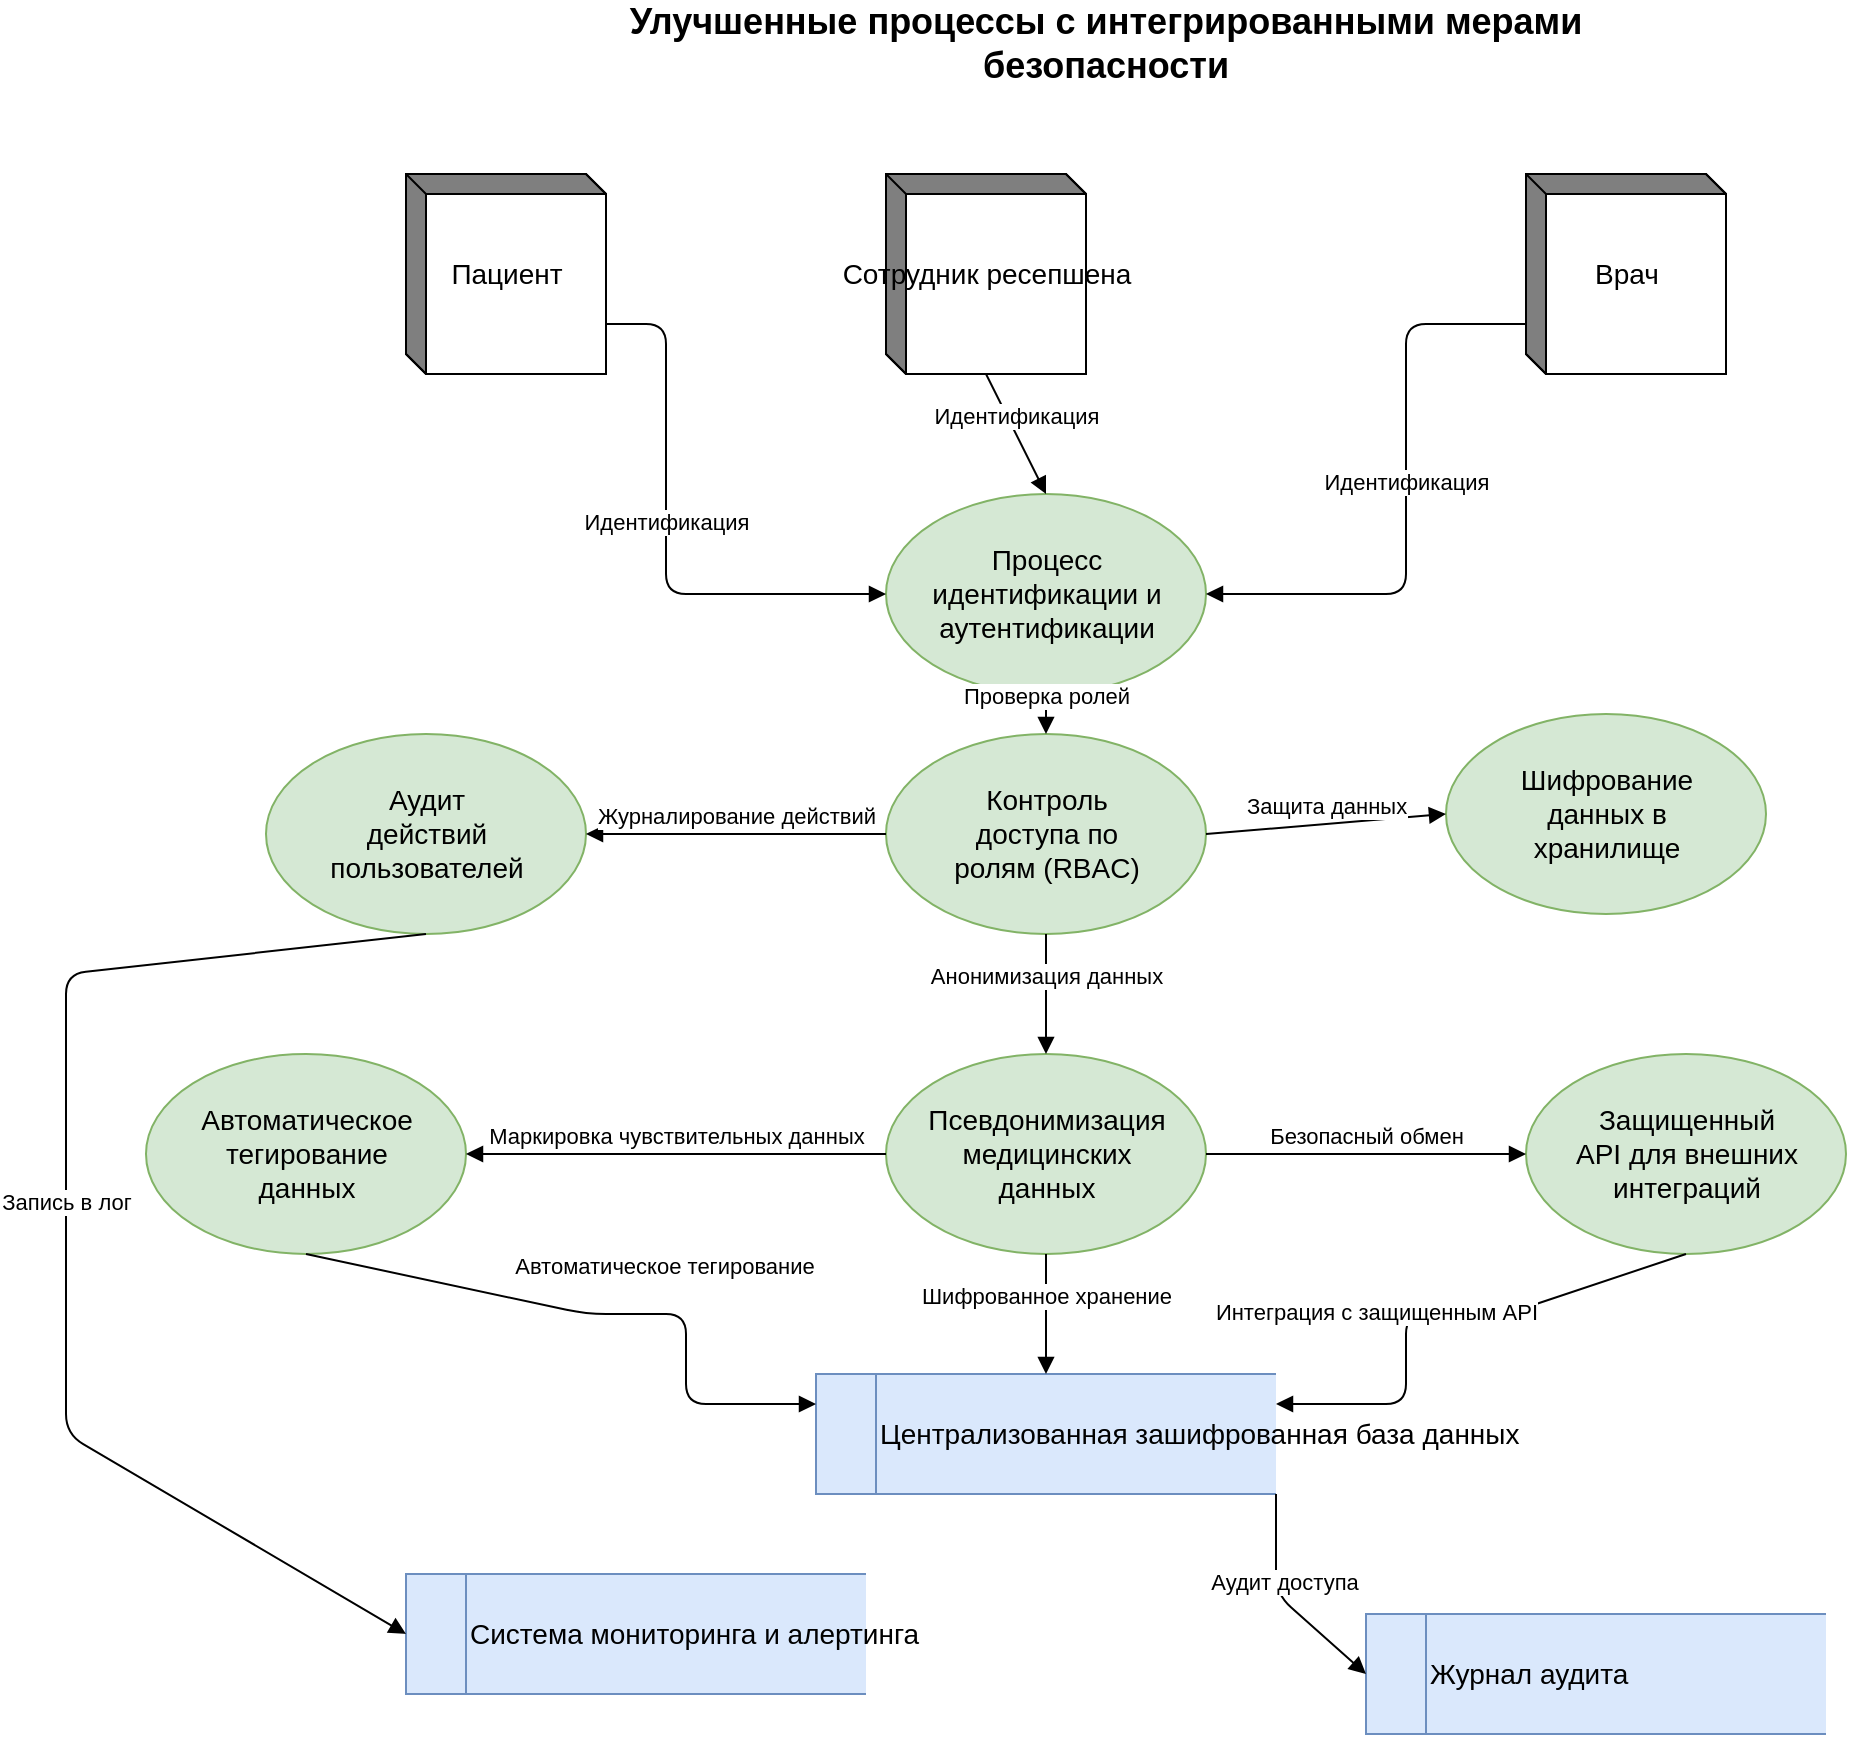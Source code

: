 <mxfile version="26.0.15">
  <diagram id="security-improved" name="Security Improved Processes">
    <mxGraphModel dx="1877" dy="669" grid="1" gridSize="10" guides="1" tooltips="1" connect="1" arrows="1" fold="1" page="1" pageScale="1" pageWidth="827" pageHeight="1169" math="0" shadow="0">
      <root>
        <mxCell id="0" />
        <mxCell id="1" parent="0" />
        <mxCell id="2" value="Улучшенные процессы с интегрированными мерами безопасности" style="text;html=1;strokeColor=none;fillColor=none;align=center;verticalAlign=middle;whiteSpace=wrap;rounded=0;fontSize=18;fontStyle=1" parent="1" vertex="1">
          <mxGeometry x="160" y="40" width="540" height="30" as="geometry" />
        </mxCell>
        <mxCell id="3" value="Пациент" style="html=1;dashed=0;whitespace=wrap;shape=mxgraph.dfd.externalEntity;fontSize=14;" parent="1" vertex="1">
          <mxGeometry x="80" y="120" width="100" height="100" as="geometry" />
        </mxCell>
        <mxCell id="4" value="Сотрудник ресепшена" style="html=1;dashed=0;whitespace=wrap;shape=mxgraph.dfd.externalEntity;fontSize=14;" parent="1" vertex="1">
          <mxGeometry x="320" y="120" width="100" height="100" as="geometry" />
        </mxCell>
        <mxCell id="5" value="Врач" style="html=1;dashed=0;whitespace=wrap;shape=mxgraph.dfd.externalEntity;fontSize=14;" parent="1" vertex="1">
          <mxGeometry x="640" y="120" width="100" height="100" as="geometry" />
        </mxCell>
        <mxCell id="6" value="Процесс&#xa;идентификации и&#xa;аутентификации" style="shape=ellipse;html=1;dashed=0;whitespace=wrap;perimeter=ellipsePerimeter;fontSize=14;fillColor=#d5e8d4;strokeColor=#82b366;" parent="1" vertex="1">
          <mxGeometry x="320" y="280" width="160" height="100" as="geometry" />
        </mxCell>
        <mxCell id="7" value="Шифрование&#xa;данных в&#xa;хранилище" style="shape=ellipse;html=1;dashed=0;whitespace=wrap;perimeter=ellipsePerimeter;fontSize=14;fillColor=#d5e8d4;strokeColor=#82b366;" parent="1" vertex="1">
          <mxGeometry x="600" y="390" width="160" height="100" as="geometry" />
        </mxCell>
        <mxCell id="8" value="Контроль&#xa;доступа по&#xa;ролям (RBAC)" style="shape=ellipse;html=1;dashed=0;whitespace=wrap;perimeter=ellipsePerimeter;fontSize=14;fillColor=#d5e8d4;strokeColor=#82b366;" parent="1" vertex="1">
          <mxGeometry x="320" y="400" width="160" height="100" as="geometry" />
        </mxCell>
        <mxCell id="9" value="Аудит&#xa;действий&#xa;пользователей" style="shape=ellipse;html=1;dashed=0;whitespace=wrap;perimeter=ellipsePerimeter;fontSize=14;fillColor=#d5e8d4;strokeColor=#82b366;" parent="1" vertex="1">
          <mxGeometry x="10" y="400" width="160" height="100" as="geometry" />
        </mxCell>
        <mxCell id="10" value="Псевдонимизация&#xa;медицинских&#xa;данных" style="shape=ellipse;html=1;dashed=0;whitespace=wrap;perimeter=ellipsePerimeter;fontSize=14;fillColor=#d5e8d4;strokeColor=#82b366;" parent="1" vertex="1">
          <mxGeometry x="320" y="560" width="160" height="100" as="geometry" />
        </mxCell>
        <mxCell id="11" value="Защищенный&#xa;API для внешних&#xa;интеграций" style="shape=ellipse;html=1;dashed=0;whitespace=wrap;perimeter=ellipsePerimeter;fontSize=14;fillColor=#d5e8d4;strokeColor=#82b366;" parent="1" vertex="1">
          <mxGeometry x="640" y="560" width="160" height="100" as="geometry" />
        </mxCell>
        <mxCell id="12" value="Автоматическое&#xa;тегирование&#xa;данных" style="shape=ellipse;html=1;dashed=0;whitespace=wrap;perimeter=ellipsePerimeter;fontSize=14;fillColor=#d5e8d4;strokeColor=#82b366;" parent="1" vertex="1">
          <mxGeometry x="-50" y="560" width="160" height="100" as="geometry" />
        </mxCell>
        <mxCell id="13" value="Централизованная зашифрованная база данных" style="html=1;dashed=0;whitespace=wrap;shape=mxgraph.dfd.dataStoreID;align=left;spacingLeft=30;fontSize=14;fillColor=#dae8fc;strokeColor=#6c8ebf;" parent="1" vertex="1">
          <mxGeometry x="285" y="720" width="230" height="60" as="geometry" />
        </mxCell>
        <mxCell id="14" value="Система мониторинга и алертинга" style="html=1;dashed=0;whitespace=wrap;shape=mxgraph.dfd.dataStoreID;align=left;spacingLeft=30;fontSize=14;fillColor=#dae8fc;strokeColor=#6c8ebf;" parent="1" vertex="1">
          <mxGeometry x="80" y="820" width="230" height="60" as="geometry" />
        </mxCell>
        <mxCell id="15" value="Журнал аудита" style="html=1;dashed=0;whitespace=wrap;shape=mxgraph.dfd.dataStoreID;align=left;spacingLeft=30;fontSize=14;fillColor=#dae8fc;strokeColor=#6c8ebf;" parent="1" vertex="1">
          <mxGeometry x="560" y="840" width="230" height="60" as="geometry" />
        </mxCell>
        <mxCell id="16" value="Идентификация" style="html=1;verticalAlign=bottom;endArrow=block;entryX=0;entryY=0.5;exitX=1;exitY=0.75;" parent="1" source="3" target="6" edge="1">
          <mxGeometry width="80" relative="1" as="geometry">
            <mxPoint x="190" y="190" as="sourcePoint" />
            <mxPoint x="270" y="190" as="targetPoint" />
            <Array as="points">
              <mxPoint x="210" y="195" />
              <mxPoint x="210" y="330" />
            </Array>
          </mxGeometry>
        </mxCell>
        <mxCell id="17" value="Идентификация" style="html=1;verticalAlign=bottom;endArrow=block;entryX=0.5;entryY=0;exitX=0.5;exitY=1;" parent="1" source="4" target="6" edge="1">
          <mxGeometry width="80" relative="1" as="geometry">
            <mxPoint x="330" y="260" as="sourcePoint" />
            <mxPoint x="410" y="260" as="targetPoint" />
          </mxGeometry>
        </mxCell>
        <mxCell id="18" value="Идентификация" style="html=1;verticalAlign=bottom;endArrow=block;entryX=1;entryY=0.5;exitX=0;exitY=0.75;" parent="1" source="5" target="6" edge="1">
          <mxGeometry width="80" relative="1" as="geometry">
            <mxPoint x="570" y="330" as="sourcePoint" />
            <mxPoint x="650" y="330" as="targetPoint" />
            <Array as="points">
              <mxPoint x="580" y="195" />
              <mxPoint x="580" y="330" />
            </Array>
          </mxGeometry>
        </mxCell>
        <mxCell id="19" value="Проверка ролей" style="html=1;verticalAlign=bottom;endArrow=block;entryX=0.5;entryY=0;exitX=0.5;exitY=1;" parent="1" source="6" target="8" edge="1">
          <mxGeometry width="80" relative="1" as="geometry">
            <mxPoint x="330" y="400" as="sourcePoint" />
            <mxPoint x="410" y="400" as="targetPoint" />
          </mxGeometry>
        </mxCell>
        <mxCell id="20" value="Журналирование действий" style="html=1;verticalAlign=bottom;endArrow=block;entryX=1;entryY=0.5;exitX=0;exitY=0.5;" parent="1" source="8" target="9" edge="1">
          <mxGeometry width="80" relative="1" as="geometry">
            <mxPoint x="250" y="450" as="sourcePoint" />
            <mxPoint x="330" y="450" as="targetPoint" />
          </mxGeometry>
        </mxCell>
        <mxCell id="21" value="Защита данных" style="html=1;verticalAlign=bottom;endArrow=block;entryX=0;entryY=0.5;exitX=1;exitY=0.5;" parent="1" source="8" target="7" edge="1">
          <mxGeometry width="80" relative="1" as="geometry">
            <mxPoint x="480" y="450" as="sourcePoint" />
            <mxPoint x="560" y="450" as="targetPoint" />
          </mxGeometry>
        </mxCell>
        <mxCell id="22" value="Анонимизация данных" style="html=1;verticalAlign=bottom;endArrow=block;entryX=0.5;entryY=0;exitX=0.5;exitY=1;" parent="1" source="8" target="10" edge="1">
          <mxGeometry width="80" relative="1" as="geometry">
            <mxPoint x="330" y="530" as="sourcePoint" />
            <mxPoint x="410" y="530" as="targetPoint" />
          </mxGeometry>
        </mxCell>
        <mxCell id="23" value="Маркировка чувствительных данных" style="html=1;verticalAlign=bottom;endArrow=block;entryX=1;entryY=0.5;exitX=0;exitY=0.5;" parent="1" source="10" target="12" edge="1">
          <mxGeometry width="80" relative="1" as="geometry">
            <mxPoint x="250" y="610" as="sourcePoint" />
            <mxPoint x="330" y="610" as="targetPoint" />
          </mxGeometry>
        </mxCell>
        <mxCell id="24" value="Безопасный обмен" style="html=1;verticalAlign=bottom;endArrow=block;entryX=0;entryY=0.5;exitX=1;exitY=0.5;" parent="1" source="10" target="11" edge="1">
          <mxGeometry width="80" relative="1" as="geometry">
            <mxPoint x="480" y="610" as="sourcePoint" />
            <mxPoint x="560" y="610" as="targetPoint" />
          </mxGeometry>
        </mxCell>
        <mxCell id="25" value="Шифрованное хранение" style="html=1;verticalAlign=bottom;endArrow=block;entryX=0.5;entryY=0;exitX=0.5;exitY=1;" parent="1" source="10" target="13" edge="1">
          <mxGeometry width="80" relative="1" as="geometry">
            <mxPoint x="330" y="690" as="sourcePoint" />
            <mxPoint x="410" y="690" as="targetPoint" />
          </mxGeometry>
        </mxCell>
        <mxCell id="26" value="Запись в лог" style="html=1;verticalAlign=bottom;endArrow=block;entryX=0;entryY=0.5;exitX=0.5;exitY=1;" parent="1" source="9" target="14" edge="1">
          <mxGeometry width="80" relative="1" as="geometry">
            <mxPoint x="120" y="730" as="sourcePoint" />
            <mxPoint x="200" y="730" as="targetPoint" />
            <Array as="points">
              <mxPoint x="-90" y="520" />
              <mxPoint x="-90" y="750" />
            </Array>
          </mxGeometry>
        </mxCell>
        <mxCell id="27" value="Аудит доступа" style="html=1;verticalAlign=bottom;endArrow=block;entryX=0;entryY=0.5;exitX=1;exitY=1;" parent="1" source="13" target="15" edge="1">
          <mxGeometry width="80" relative="1" as="geometry">
            <mxPoint x="410" y="820" as="sourcePoint" />
            <mxPoint x="490" y="820" as="targetPoint" />
            <Array as="points">
              <mxPoint x="515" y="830" />
            </Array>
          </mxGeometry>
        </mxCell>
        <mxCell id="28" value="Интеграция с защищенным API" style="html=1;verticalAlign=bottom;endArrow=block;entryX=1;entryY=0.25;exitX=0.5;exitY=1;" parent="1" source="11" target="13" edge="1">
          <mxGeometry x="0.2" y="-15" width="80" relative="1" as="geometry">
            <mxPoint x="510" y="690" as="sourcePoint" />
            <mxPoint x="590" y="690" as="targetPoint" />
            <Array as="points">
              <mxPoint x="630" y="690" />
              <mxPoint x="580" y="690" />
              <mxPoint x="580" y="735" />
            </Array>
            <mxPoint as="offset" />
          </mxGeometry>
        </mxCell>
        <mxCell id="29" value="Автоматическое тегирование" style="html=1;verticalAlign=bottom;endArrow=block;entryX=0;entryY=0.25;exitX=0.5;exitY=1;" parent="1" source="12" target="13" edge="1">
          <mxGeometry x="0.2" y="15" width="80" relative="1" as="geometry">
            <mxPoint x="200" y="690" as="sourcePoint" />
            <mxPoint x="280" y="690" as="targetPoint" />
            <Array as="points">
              <mxPoint x="170" y="690" />
              <mxPoint x="220" y="690" />
              <mxPoint x="220" y="735" />
            </Array>
            <mxPoint as="offset" />
          </mxGeometry>
        </mxCell>
      </root>
    </mxGraphModel>
  </diagram>
</mxfile>
